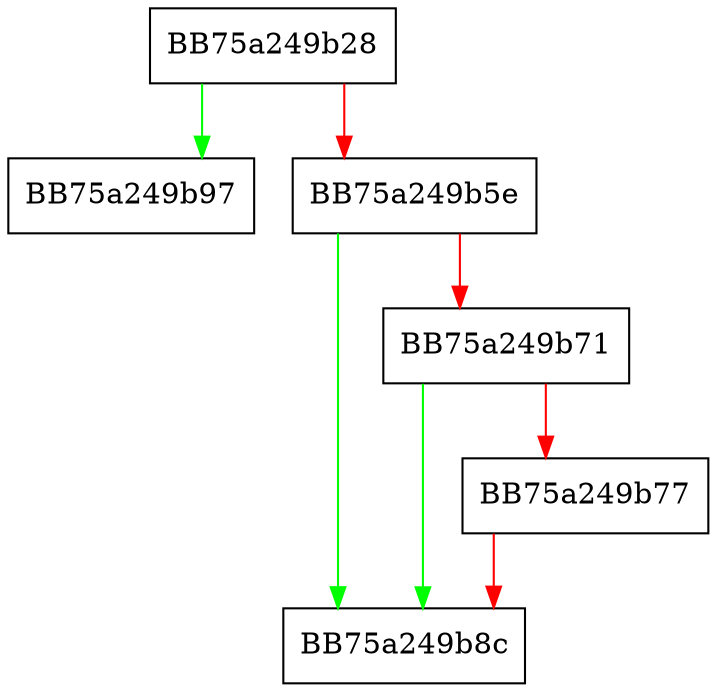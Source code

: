 digraph CheckDllsSize {
  node [shape="box"];
  graph [splines=ortho];
  BB75a249b28 -> BB75a249b97 [color="green"];
  BB75a249b28 -> BB75a249b5e [color="red"];
  BB75a249b5e -> BB75a249b8c [color="green"];
  BB75a249b5e -> BB75a249b71 [color="red"];
  BB75a249b71 -> BB75a249b8c [color="green"];
  BB75a249b71 -> BB75a249b77 [color="red"];
  BB75a249b77 -> BB75a249b8c [color="red"];
}